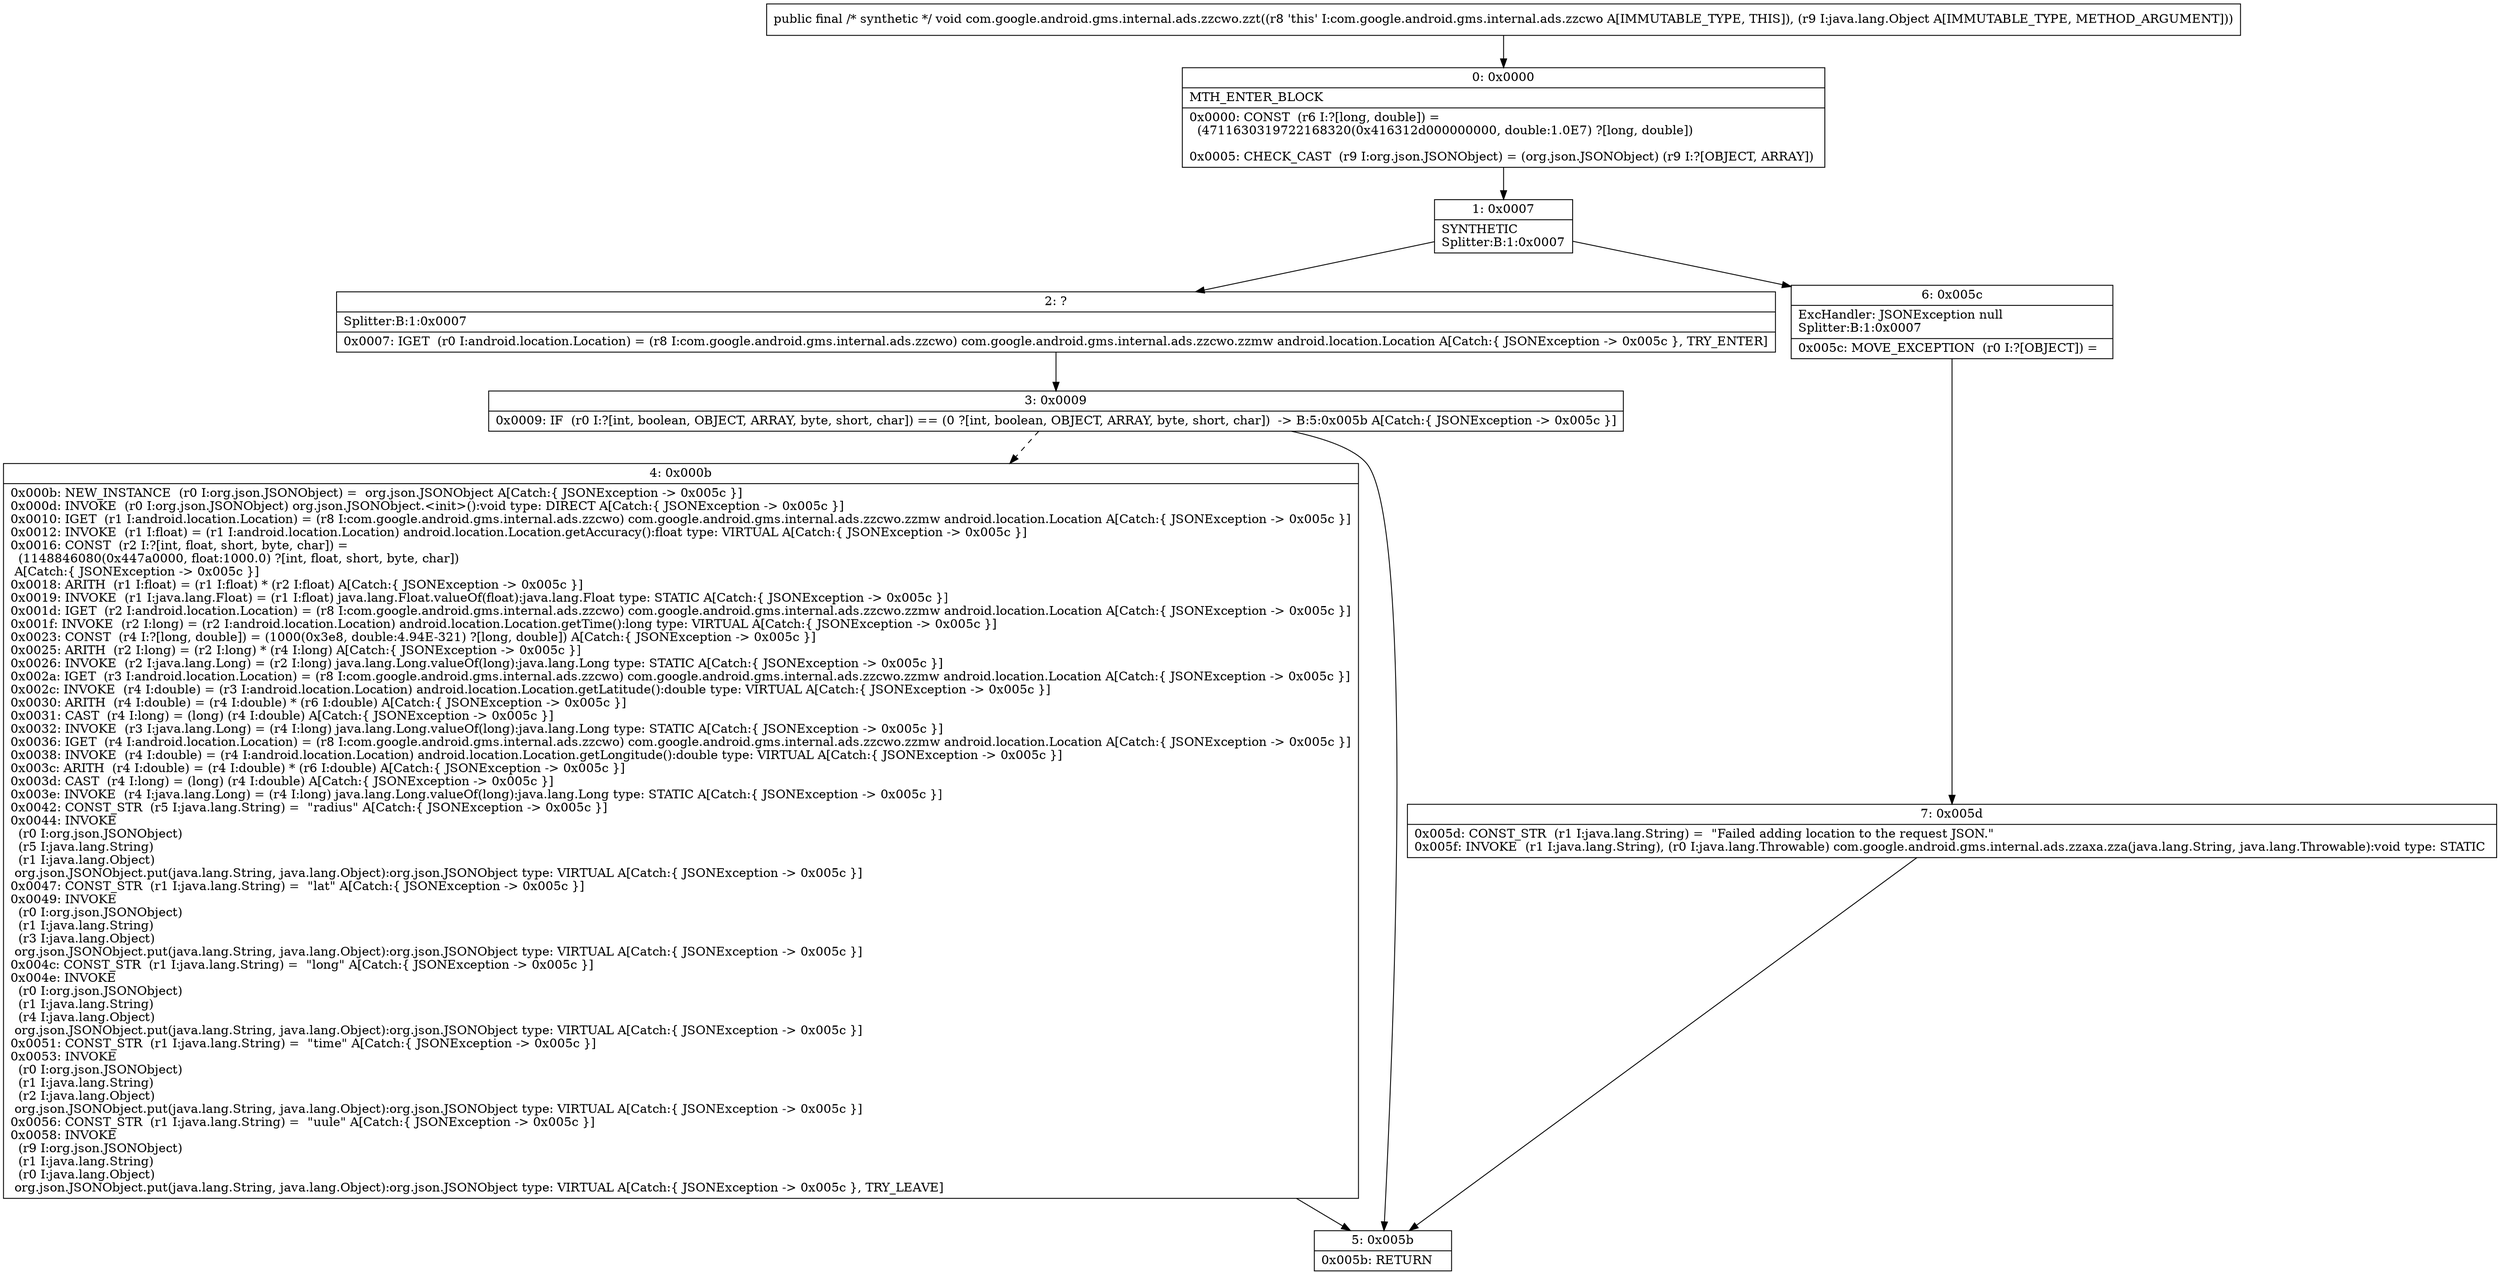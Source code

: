 digraph "CFG forcom.google.android.gms.internal.ads.zzcwo.zzt(Ljava\/lang\/Object;)V" {
Node_0 [shape=record,label="{0\:\ 0x0000|MTH_ENTER_BLOCK\l|0x0000: CONST  (r6 I:?[long, double]) = \l  (4711630319722168320(0x416312d000000000, double:1.0E7) ?[long, double])\l \l0x0005: CHECK_CAST  (r9 I:org.json.JSONObject) = (org.json.JSONObject) (r9 I:?[OBJECT, ARRAY]) \l}"];
Node_1 [shape=record,label="{1\:\ 0x0007|SYNTHETIC\lSplitter:B:1:0x0007\l}"];
Node_2 [shape=record,label="{2\:\ ?|Splitter:B:1:0x0007\l|0x0007: IGET  (r0 I:android.location.Location) = (r8 I:com.google.android.gms.internal.ads.zzcwo) com.google.android.gms.internal.ads.zzcwo.zzmw android.location.Location A[Catch:\{ JSONException \-\> 0x005c \}, TRY_ENTER]\l}"];
Node_3 [shape=record,label="{3\:\ 0x0009|0x0009: IF  (r0 I:?[int, boolean, OBJECT, ARRAY, byte, short, char]) == (0 ?[int, boolean, OBJECT, ARRAY, byte, short, char])  \-\> B:5:0x005b A[Catch:\{ JSONException \-\> 0x005c \}]\l}"];
Node_4 [shape=record,label="{4\:\ 0x000b|0x000b: NEW_INSTANCE  (r0 I:org.json.JSONObject) =  org.json.JSONObject A[Catch:\{ JSONException \-\> 0x005c \}]\l0x000d: INVOKE  (r0 I:org.json.JSONObject) org.json.JSONObject.\<init\>():void type: DIRECT A[Catch:\{ JSONException \-\> 0x005c \}]\l0x0010: IGET  (r1 I:android.location.Location) = (r8 I:com.google.android.gms.internal.ads.zzcwo) com.google.android.gms.internal.ads.zzcwo.zzmw android.location.Location A[Catch:\{ JSONException \-\> 0x005c \}]\l0x0012: INVOKE  (r1 I:float) = (r1 I:android.location.Location) android.location.Location.getAccuracy():float type: VIRTUAL A[Catch:\{ JSONException \-\> 0x005c \}]\l0x0016: CONST  (r2 I:?[int, float, short, byte, char]) = \l  (1148846080(0x447a0000, float:1000.0) ?[int, float, short, byte, char])\l A[Catch:\{ JSONException \-\> 0x005c \}]\l0x0018: ARITH  (r1 I:float) = (r1 I:float) * (r2 I:float) A[Catch:\{ JSONException \-\> 0x005c \}]\l0x0019: INVOKE  (r1 I:java.lang.Float) = (r1 I:float) java.lang.Float.valueOf(float):java.lang.Float type: STATIC A[Catch:\{ JSONException \-\> 0x005c \}]\l0x001d: IGET  (r2 I:android.location.Location) = (r8 I:com.google.android.gms.internal.ads.zzcwo) com.google.android.gms.internal.ads.zzcwo.zzmw android.location.Location A[Catch:\{ JSONException \-\> 0x005c \}]\l0x001f: INVOKE  (r2 I:long) = (r2 I:android.location.Location) android.location.Location.getTime():long type: VIRTUAL A[Catch:\{ JSONException \-\> 0x005c \}]\l0x0023: CONST  (r4 I:?[long, double]) = (1000(0x3e8, double:4.94E\-321) ?[long, double]) A[Catch:\{ JSONException \-\> 0x005c \}]\l0x0025: ARITH  (r2 I:long) = (r2 I:long) * (r4 I:long) A[Catch:\{ JSONException \-\> 0x005c \}]\l0x0026: INVOKE  (r2 I:java.lang.Long) = (r2 I:long) java.lang.Long.valueOf(long):java.lang.Long type: STATIC A[Catch:\{ JSONException \-\> 0x005c \}]\l0x002a: IGET  (r3 I:android.location.Location) = (r8 I:com.google.android.gms.internal.ads.zzcwo) com.google.android.gms.internal.ads.zzcwo.zzmw android.location.Location A[Catch:\{ JSONException \-\> 0x005c \}]\l0x002c: INVOKE  (r4 I:double) = (r3 I:android.location.Location) android.location.Location.getLatitude():double type: VIRTUAL A[Catch:\{ JSONException \-\> 0x005c \}]\l0x0030: ARITH  (r4 I:double) = (r4 I:double) * (r6 I:double) A[Catch:\{ JSONException \-\> 0x005c \}]\l0x0031: CAST  (r4 I:long) = (long) (r4 I:double) A[Catch:\{ JSONException \-\> 0x005c \}]\l0x0032: INVOKE  (r3 I:java.lang.Long) = (r4 I:long) java.lang.Long.valueOf(long):java.lang.Long type: STATIC A[Catch:\{ JSONException \-\> 0x005c \}]\l0x0036: IGET  (r4 I:android.location.Location) = (r8 I:com.google.android.gms.internal.ads.zzcwo) com.google.android.gms.internal.ads.zzcwo.zzmw android.location.Location A[Catch:\{ JSONException \-\> 0x005c \}]\l0x0038: INVOKE  (r4 I:double) = (r4 I:android.location.Location) android.location.Location.getLongitude():double type: VIRTUAL A[Catch:\{ JSONException \-\> 0x005c \}]\l0x003c: ARITH  (r4 I:double) = (r4 I:double) * (r6 I:double) A[Catch:\{ JSONException \-\> 0x005c \}]\l0x003d: CAST  (r4 I:long) = (long) (r4 I:double) A[Catch:\{ JSONException \-\> 0x005c \}]\l0x003e: INVOKE  (r4 I:java.lang.Long) = (r4 I:long) java.lang.Long.valueOf(long):java.lang.Long type: STATIC A[Catch:\{ JSONException \-\> 0x005c \}]\l0x0042: CONST_STR  (r5 I:java.lang.String) =  \"radius\" A[Catch:\{ JSONException \-\> 0x005c \}]\l0x0044: INVOKE  \l  (r0 I:org.json.JSONObject)\l  (r5 I:java.lang.String)\l  (r1 I:java.lang.Object)\l org.json.JSONObject.put(java.lang.String, java.lang.Object):org.json.JSONObject type: VIRTUAL A[Catch:\{ JSONException \-\> 0x005c \}]\l0x0047: CONST_STR  (r1 I:java.lang.String) =  \"lat\" A[Catch:\{ JSONException \-\> 0x005c \}]\l0x0049: INVOKE  \l  (r0 I:org.json.JSONObject)\l  (r1 I:java.lang.String)\l  (r3 I:java.lang.Object)\l org.json.JSONObject.put(java.lang.String, java.lang.Object):org.json.JSONObject type: VIRTUAL A[Catch:\{ JSONException \-\> 0x005c \}]\l0x004c: CONST_STR  (r1 I:java.lang.String) =  \"long\" A[Catch:\{ JSONException \-\> 0x005c \}]\l0x004e: INVOKE  \l  (r0 I:org.json.JSONObject)\l  (r1 I:java.lang.String)\l  (r4 I:java.lang.Object)\l org.json.JSONObject.put(java.lang.String, java.lang.Object):org.json.JSONObject type: VIRTUAL A[Catch:\{ JSONException \-\> 0x005c \}]\l0x0051: CONST_STR  (r1 I:java.lang.String) =  \"time\" A[Catch:\{ JSONException \-\> 0x005c \}]\l0x0053: INVOKE  \l  (r0 I:org.json.JSONObject)\l  (r1 I:java.lang.String)\l  (r2 I:java.lang.Object)\l org.json.JSONObject.put(java.lang.String, java.lang.Object):org.json.JSONObject type: VIRTUAL A[Catch:\{ JSONException \-\> 0x005c \}]\l0x0056: CONST_STR  (r1 I:java.lang.String) =  \"uule\" A[Catch:\{ JSONException \-\> 0x005c \}]\l0x0058: INVOKE  \l  (r9 I:org.json.JSONObject)\l  (r1 I:java.lang.String)\l  (r0 I:java.lang.Object)\l org.json.JSONObject.put(java.lang.String, java.lang.Object):org.json.JSONObject type: VIRTUAL A[Catch:\{ JSONException \-\> 0x005c \}, TRY_LEAVE]\l}"];
Node_5 [shape=record,label="{5\:\ 0x005b|0x005b: RETURN   \l}"];
Node_6 [shape=record,label="{6\:\ 0x005c|ExcHandler: JSONException null\lSplitter:B:1:0x0007\l|0x005c: MOVE_EXCEPTION  (r0 I:?[OBJECT]) =  \l}"];
Node_7 [shape=record,label="{7\:\ 0x005d|0x005d: CONST_STR  (r1 I:java.lang.String) =  \"Failed adding location to the request JSON.\" \l0x005f: INVOKE  (r1 I:java.lang.String), (r0 I:java.lang.Throwable) com.google.android.gms.internal.ads.zzaxa.zza(java.lang.String, java.lang.Throwable):void type: STATIC \l}"];
MethodNode[shape=record,label="{public final \/* synthetic *\/ void com.google.android.gms.internal.ads.zzcwo.zzt((r8 'this' I:com.google.android.gms.internal.ads.zzcwo A[IMMUTABLE_TYPE, THIS]), (r9 I:java.lang.Object A[IMMUTABLE_TYPE, METHOD_ARGUMENT])) }"];
MethodNode -> Node_0;
Node_0 -> Node_1;
Node_1 -> Node_2;
Node_1 -> Node_6;
Node_2 -> Node_3;
Node_3 -> Node_4[style=dashed];
Node_3 -> Node_5;
Node_4 -> Node_5;
Node_6 -> Node_7;
Node_7 -> Node_5;
}

